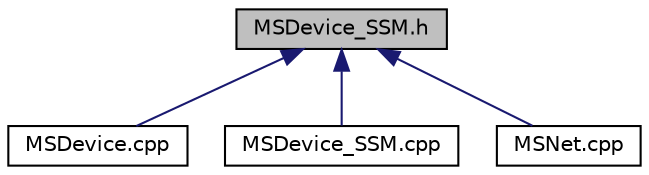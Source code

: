 digraph "MSDevice_SSM.h"
{
  edge [fontname="Helvetica",fontsize="10",labelfontname="Helvetica",labelfontsize="10"];
  node [fontname="Helvetica",fontsize="10",shape=record];
  Node37 [label="MSDevice_SSM.h",height=0.2,width=0.4,color="black", fillcolor="grey75", style="filled", fontcolor="black"];
  Node37 -> Node38 [dir="back",color="midnightblue",fontsize="10",style="solid",fontname="Helvetica"];
  Node38 [label="MSDevice.cpp",height=0.2,width=0.4,color="black", fillcolor="white", style="filled",URL="$d5/d76/_m_s_device_8cpp.html"];
  Node37 -> Node39 [dir="back",color="midnightblue",fontsize="10",style="solid",fontname="Helvetica"];
  Node39 [label="MSDevice_SSM.cpp",height=0.2,width=0.4,color="black", fillcolor="white", style="filled",URL="$d8/d6e/_m_s_device___s_s_m_8cpp.html"];
  Node37 -> Node40 [dir="back",color="midnightblue",fontsize="10",style="solid",fontname="Helvetica"];
  Node40 [label="MSNet.cpp",height=0.2,width=0.4,color="black", fillcolor="white", style="filled",URL="$d2/d23/_m_s_net_8cpp.html"];
}
